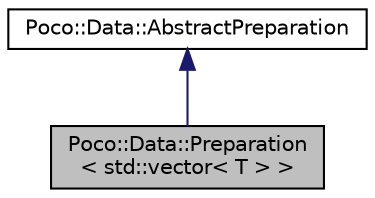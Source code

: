 digraph "Poco::Data::Preparation&lt; std::vector&lt; T &gt; &gt;"
{
 // LATEX_PDF_SIZE
  edge [fontname="Helvetica",fontsize="10",labelfontname="Helvetica",labelfontsize="10"];
  node [fontname="Helvetica",fontsize="10",shape=record];
  Node1 [label="Poco::Data::Preparation\l\< std::vector\< T \> \>",height=0.2,width=0.4,color="black", fillcolor="grey75", style="filled", fontcolor="black",tooltip=" "];
  Node2 -> Node1 [dir="back",color="midnightblue",fontsize="10",style="solid"];
  Node2 [label="Poco::Data::AbstractPreparation",height=0.2,width=0.4,color="black", fillcolor="white", style="filled",URL="$classPoco_1_1Data_1_1AbstractPreparation.html",tooltip="Interface for calling the appropriate AbstractPreparator method."];
}
